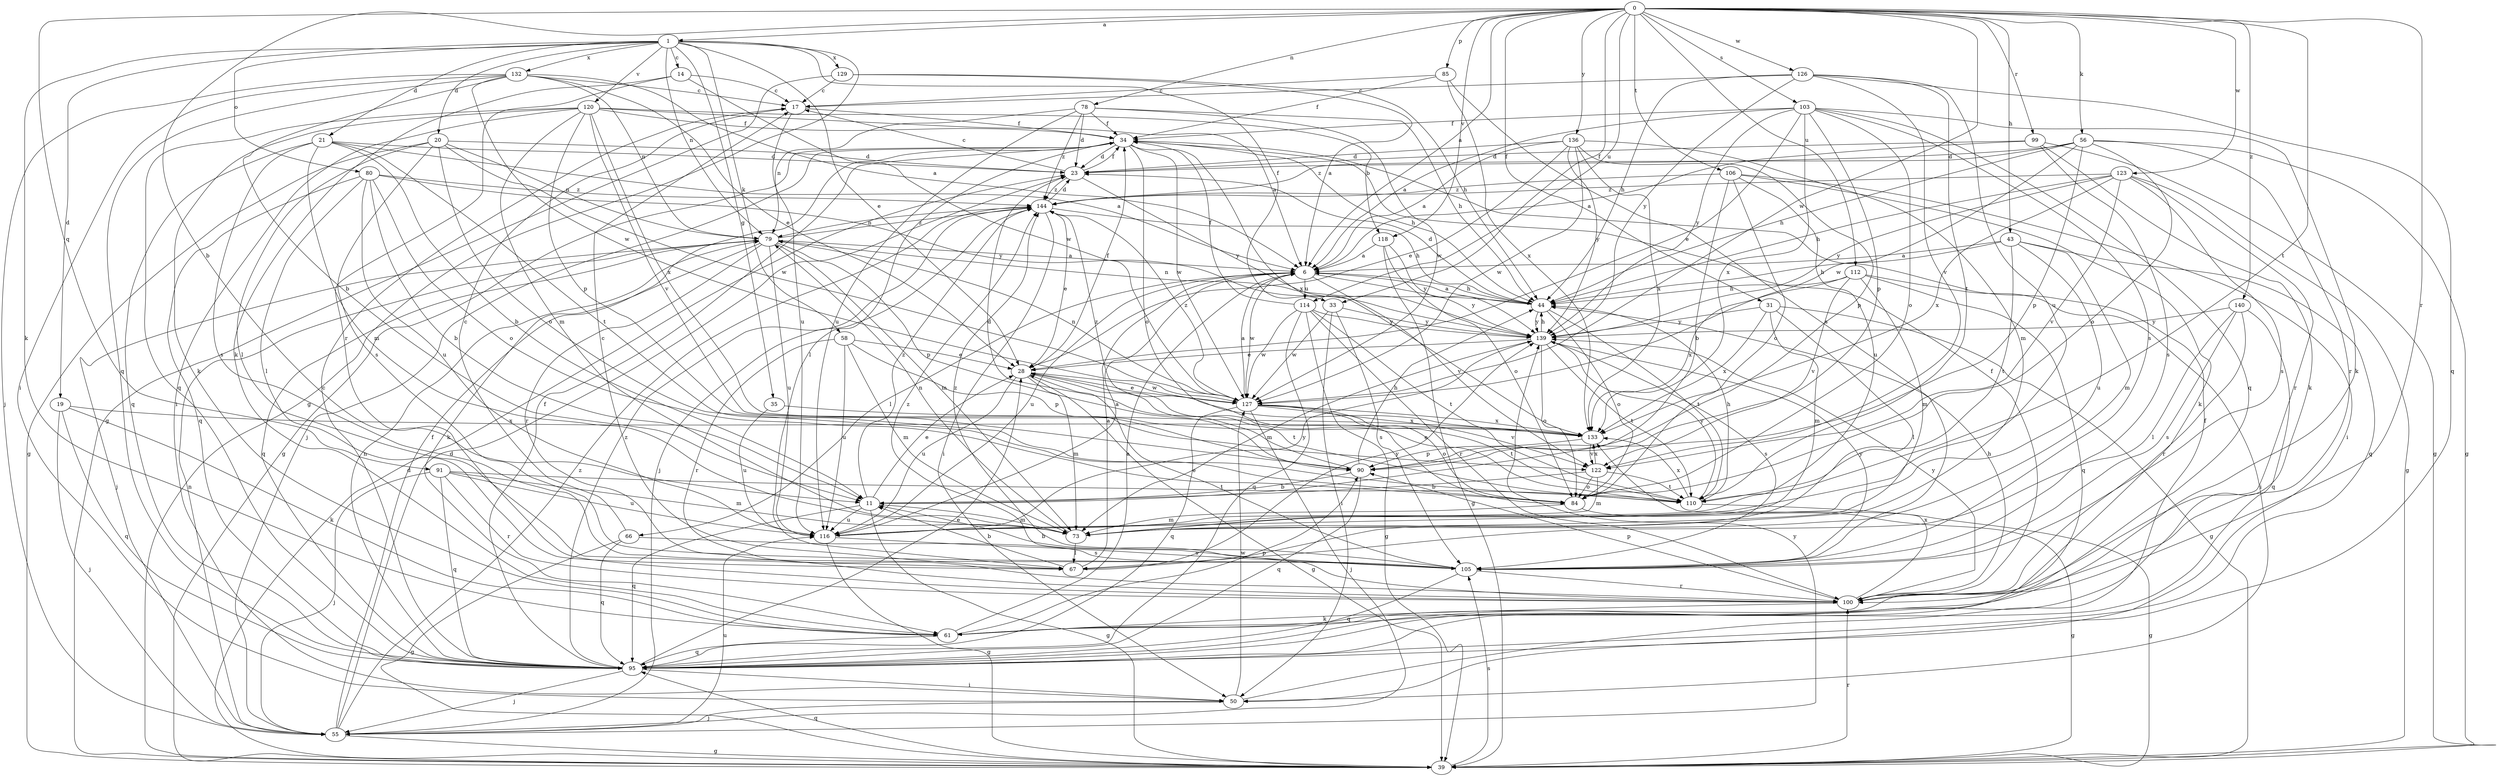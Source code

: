 strict digraph  {
0;
1;
6;
11;
14;
17;
19;
20;
21;
23;
28;
31;
33;
34;
35;
39;
43;
44;
50;
55;
56;
58;
61;
66;
67;
73;
78;
79;
80;
84;
85;
90;
91;
95;
99;
100;
103;
105;
106;
110;
112;
114;
116;
118;
120;
122;
123;
126;
127;
129;
132;
133;
136;
139;
140;
144;
0 -> 1  [label=a];
0 -> 6  [label=a];
0 -> 11  [label=b];
0 -> 31  [label=f];
0 -> 33  [label=f];
0 -> 43  [label=h];
0 -> 56  [label=k];
0 -> 78  [label=n];
0 -> 85  [label=p];
0 -> 91  [label=q];
0 -> 99  [label=r];
0 -> 100  [label=r];
0 -> 103  [label=s];
0 -> 106  [label=t];
0 -> 110  [label=t];
0 -> 112  [label=u];
0 -> 114  [label=u];
0 -> 118  [label=v];
0 -> 123  [label=w];
0 -> 126  [label=w];
0 -> 127  [label=w];
0 -> 136  [label=y];
0 -> 140  [label=z];
1 -> 14  [label=c];
1 -> 19  [label=d];
1 -> 20  [label=d];
1 -> 21  [label=d];
1 -> 28  [label=e];
1 -> 33  [label=f];
1 -> 35  [label=g];
1 -> 39  [label=g];
1 -> 58  [label=k];
1 -> 61  [label=k];
1 -> 79  [label=n];
1 -> 80  [label=o];
1 -> 120  [label=v];
1 -> 129  [label=x];
1 -> 132  [label=x];
6 -> 44  [label=h];
6 -> 66  [label=l];
6 -> 114  [label=u];
6 -> 116  [label=u];
6 -> 122  [label=v];
6 -> 127  [label=w];
6 -> 139  [label=y];
11 -> 28  [label=e];
11 -> 39  [label=g];
11 -> 73  [label=m];
11 -> 95  [label=q];
11 -> 116  [label=u];
11 -> 144  [label=z];
14 -> 17  [label=c];
14 -> 61  [label=k];
14 -> 100  [label=r];
14 -> 127  [label=w];
17 -> 34  [label=f];
17 -> 116  [label=u];
19 -> 55  [label=j];
19 -> 61  [label=k];
19 -> 95  [label=q];
19 -> 133  [label=x];
20 -> 23  [label=d];
20 -> 39  [label=g];
20 -> 67  [label=l];
20 -> 79  [label=n];
20 -> 84  [label=o];
20 -> 105  [label=s];
20 -> 127  [label=w];
21 -> 6  [label=a];
21 -> 11  [label=b];
21 -> 23  [label=d];
21 -> 73  [label=m];
21 -> 95  [label=q];
21 -> 105  [label=s];
21 -> 110  [label=t];
23 -> 17  [label=c];
23 -> 34  [label=f];
23 -> 139  [label=y];
23 -> 144  [label=z];
28 -> 34  [label=f];
28 -> 39  [label=g];
28 -> 73  [label=m];
28 -> 110  [label=t];
28 -> 116  [label=u];
28 -> 127  [label=w];
31 -> 39  [label=g];
31 -> 67  [label=l];
31 -> 73  [label=m];
31 -> 133  [label=x];
31 -> 139  [label=y];
33 -> 50  [label=i];
33 -> 105  [label=s];
33 -> 127  [label=w];
33 -> 139  [label=y];
34 -> 23  [label=d];
34 -> 39  [label=g];
34 -> 44  [label=h];
34 -> 55  [label=j];
34 -> 67  [label=l];
34 -> 84  [label=o];
34 -> 127  [label=w];
34 -> 133  [label=x];
35 -> 116  [label=u];
35 -> 133  [label=x];
39 -> 23  [label=d];
39 -> 95  [label=q];
39 -> 100  [label=r];
39 -> 105  [label=s];
43 -> 6  [label=a];
43 -> 44  [label=h];
43 -> 73  [label=m];
43 -> 95  [label=q];
43 -> 110  [label=t];
43 -> 116  [label=u];
44 -> 6  [label=a];
44 -> 23  [label=d];
44 -> 79  [label=n];
44 -> 84  [label=o];
44 -> 110  [label=t];
44 -> 139  [label=y];
50 -> 34  [label=f];
50 -> 55  [label=j];
50 -> 127  [label=w];
55 -> 23  [label=d];
55 -> 34  [label=f];
55 -> 39  [label=g];
55 -> 79  [label=n];
55 -> 116  [label=u];
55 -> 139  [label=y];
55 -> 144  [label=z];
56 -> 23  [label=d];
56 -> 39  [label=g];
56 -> 44  [label=h];
56 -> 84  [label=o];
56 -> 90  [label=p];
56 -> 100  [label=r];
56 -> 127  [label=w];
56 -> 144  [label=z];
58 -> 28  [label=e];
58 -> 73  [label=m];
58 -> 90  [label=p];
58 -> 100  [label=r];
58 -> 116  [label=u];
61 -> 6  [label=a];
61 -> 90  [label=p];
61 -> 95  [label=q];
66 -> 17  [label=c];
66 -> 39  [label=g];
66 -> 95  [label=q];
66 -> 105  [label=s];
67 -> 6  [label=a];
67 -> 11  [label=b];
67 -> 17  [label=c];
67 -> 139  [label=y];
73 -> 67  [label=l];
73 -> 79  [label=n];
78 -> 23  [label=d];
78 -> 34  [label=f];
78 -> 44  [label=h];
78 -> 79  [label=n];
78 -> 116  [label=u];
78 -> 127  [label=w];
78 -> 144  [label=z];
79 -> 6  [label=a];
79 -> 55  [label=j];
79 -> 61  [label=k];
79 -> 73  [label=m];
79 -> 90  [label=p];
79 -> 95  [label=q];
79 -> 100  [label=r];
79 -> 116  [label=u];
79 -> 144  [label=z];
80 -> 11  [label=b];
80 -> 67  [label=l];
80 -> 84  [label=o];
80 -> 95  [label=q];
80 -> 116  [label=u];
80 -> 139  [label=y];
80 -> 144  [label=z];
84 -> 39  [label=g];
84 -> 73  [label=m];
85 -> 17  [label=c];
85 -> 34  [label=f];
85 -> 105  [label=s];
85 -> 133  [label=x];
90 -> 11  [label=b];
90 -> 23  [label=d];
90 -> 44  [label=h];
90 -> 95  [label=q];
91 -> 55  [label=j];
91 -> 73  [label=m];
91 -> 95  [label=q];
91 -> 100  [label=r];
91 -> 110  [label=t];
91 -> 116  [label=u];
95 -> 17  [label=c];
95 -> 28  [label=e];
95 -> 34  [label=f];
95 -> 50  [label=i];
95 -> 55  [label=j];
95 -> 79  [label=n];
95 -> 144  [label=z];
99 -> 6  [label=a];
99 -> 23  [label=d];
99 -> 39  [label=g];
99 -> 61  [label=k];
99 -> 105  [label=s];
100 -> 34  [label=f];
100 -> 44  [label=h];
100 -> 61  [label=k];
100 -> 90  [label=p];
100 -> 133  [label=x];
100 -> 139  [label=y];
100 -> 144  [label=z];
103 -> 6  [label=a];
103 -> 28  [label=e];
103 -> 34  [label=f];
103 -> 61  [label=k];
103 -> 84  [label=o];
103 -> 90  [label=p];
103 -> 95  [label=q];
103 -> 105  [label=s];
103 -> 133  [label=x];
103 -> 139  [label=y];
105 -> 11  [label=b];
105 -> 28  [label=e];
105 -> 95  [label=q];
105 -> 100  [label=r];
105 -> 139  [label=y];
105 -> 144  [label=z];
106 -> 11  [label=b];
106 -> 50  [label=i];
106 -> 61  [label=k];
106 -> 84  [label=o];
106 -> 116  [label=u];
106 -> 144  [label=z];
110 -> 28  [label=e];
110 -> 39  [label=g];
110 -> 44  [label=h];
110 -> 133  [label=x];
110 -> 139  [label=y];
112 -> 44  [label=h];
112 -> 50  [label=i];
112 -> 73  [label=m];
112 -> 95  [label=q];
112 -> 122  [label=v];
112 -> 133  [label=x];
114 -> 34  [label=f];
114 -> 39  [label=g];
114 -> 95  [label=q];
114 -> 100  [label=r];
114 -> 110  [label=t];
114 -> 127  [label=w];
114 -> 139  [label=y];
116 -> 6  [label=a];
116 -> 39  [label=g];
116 -> 105  [label=s];
116 -> 139  [label=y];
118 -> 6  [label=a];
118 -> 39  [label=g];
118 -> 84  [label=o];
118 -> 139  [label=y];
120 -> 6  [label=a];
120 -> 34  [label=f];
120 -> 50  [label=i];
120 -> 61  [label=k];
120 -> 73  [label=m];
120 -> 90  [label=p];
120 -> 95  [label=q];
120 -> 122  [label=v];
120 -> 133  [label=x];
120 -> 118  [label=b];
122 -> 11  [label=b];
122 -> 73  [label=m];
122 -> 84  [label=o];
122 -> 110  [label=t];
122 -> 133  [label=x];
123 -> 39  [label=g];
123 -> 44  [label=h];
123 -> 100  [label=r];
123 -> 105  [label=s];
123 -> 122  [label=v];
123 -> 133  [label=x];
123 -> 139  [label=y];
123 -> 144  [label=z];
126 -> 17  [label=c];
126 -> 44  [label=h];
126 -> 95  [label=q];
126 -> 110  [label=t];
126 -> 116  [label=u];
126 -> 122  [label=v];
126 -> 139  [label=y];
127 -> 6  [label=a];
127 -> 28  [label=e];
127 -> 55  [label=j];
127 -> 79  [label=n];
127 -> 84  [label=o];
127 -> 95  [label=q];
127 -> 110  [label=t];
127 -> 122  [label=v];
127 -> 133  [label=x];
127 -> 144  [label=z];
129 -> 6  [label=a];
129 -> 17  [label=c];
129 -> 39  [label=g];
129 -> 44  [label=h];
132 -> 6  [label=a];
132 -> 11  [label=b];
132 -> 17  [label=c];
132 -> 28  [label=e];
132 -> 50  [label=i];
132 -> 55  [label=j];
132 -> 79  [label=n];
132 -> 95  [label=q];
132 -> 127  [label=w];
133 -> 90  [label=p];
133 -> 122  [label=v];
133 -> 144  [label=z];
136 -> 6  [label=a];
136 -> 23  [label=d];
136 -> 28  [label=e];
136 -> 73  [label=m];
136 -> 90  [label=p];
136 -> 127  [label=w];
136 -> 133  [label=x];
136 -> 139  [label=y];
139 -> 28  [label=e];
139 -> 44  [label=h];
139 -> 73  [label=m];
139 -> 84  [label=o];
139 -> 105  [label=s];
139 -> 110  [label=t];
140 -> 67  [label=l];
140 -> 95  [label=q];
140 -> 100  [label=r];
140 -> 105  [label=s];
140 -> 139  [label=y];
144 -> 23  [label=d];
144 -> 28  [label=e];
144 -> 44  [label=h];
144 -> 50  [label=i];
144 -> 55  [label=j];
144 -> 79  [label=n];
}
